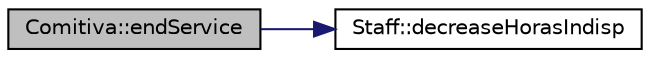 digraph "Comitiva::endService"
{
 // LATEX_PDF_SIZE
  edge [fontname="Helvetica",fontsize="10",labelfontname="Helvetica",labelfontsize="10"];
  node [fontname="Helvetica",fontsize="10",shape=record];
  rankdir="LR";
  Node1 [label="Comitiva::endService",height=0.2,width=0.4,color="black", fillcolor="grey75", style="filled", fontcolor="black",tooltip="Esta função termina os serviços sendo feitos no momento, diminuíndo a indisponibilidade de todos os S..."];
  Node1 -> Node2 [color="midnightblue",fontsize="10",style="solid",fontname="Helvetica"];
  Node2 [label="Staff::decreaseHorasIndisp",height=0.2,width=0.4,color="black", fillcolor="white", style="filled",URL="$class_staff.html#aefe938c452d32d546d0010ff990c6dad",tooltip="Esta função decrementa um número de horas de indisponibilidade a um Staff."];
}
